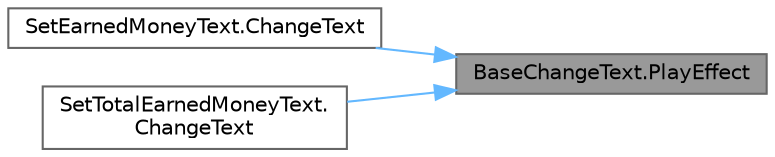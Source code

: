 digraph "BaseChangeText.PlayEffect"
{
 // LATEX_PDF_SIZE
  bgcolor="transparent";
  edge [fontname=Helvetica,fontsize=10,labelfontname=Helvetica,labelfontsize=10];
  node [fontname=Helvetica,fontsize=10,shape=box,height=0.2,width=0.4];
  rankdir="RL";
  Node1 [id="Node000001",label="BaseChangeText.PlayEffect",height=0.2,width=0.4,color="gray40", fillcolor="grey60", style="filled", fontcolor="black",tooltip=" "];
  Node1 -> Node2 [id="edge1_Node000001_Node000002",dir="back",color="steelblue1",style="solid",tooltip=" "];
  Node2 [id="Node000002",label="SetEarnedMoneyText.ChangeText",height=0.2,width=0.4,color="grey40", fillcolor="white", style="filled",URL="$class_set_earned_money_text.html#a5b7c7a55df7f2316556c6ca6d8c1c07f",tooltip=" "];
  Node1 -> Node3 [id="edge2_Node000001_Node000003",dir="back",color="steelblue1",style="solid",tooltip=" "];
  Node3 [id="Node000003",label="SetTotalEarnedMoneyText.\lChangeText",height=0.2,width=0.4,color="grey40", fillcolor="white", style="filled",URL="$class_set_total_earned_money_text.html#a3f4bccfc2797ba947c936d9a7b126c29",tooltip=" "];
}
